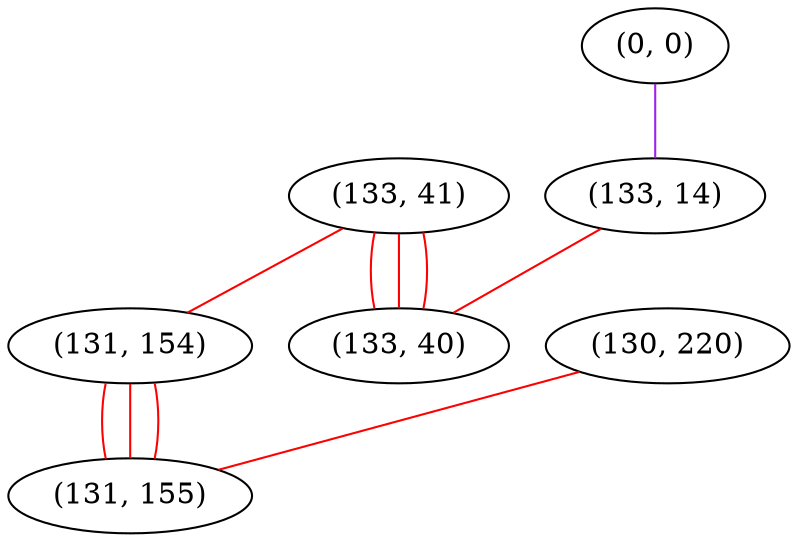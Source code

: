 graph "" {
"(133, 41)";
"(0, 0)";
"(130, 220)";
"(133, 14)";
"(131, 154)";
"(131, 155)";
"(133, 40)";
"(133, 41)" -- "(131, 154)"  [color=red, key=0, weight=1];
"(133, 41)" -- "(133, 40)"  [color=red, key=0, weight=1];
"(133, 41)" -- "(133, 40)"  [color=red, key=1, weight=1];
"(133, 41)" -- "(133, 40)"  [color=red, key=2, weight=1];
"(0, 0)" -- "(133, 14)"  [color=purple, key=0, weight=4];
"(130, 220)" -- "(131, 155)"  [color=red, key=0, weight=1];
"(133, 14)" -- "(133, 40)"  [color=red, key=0, weight=1];
"(131, 154)" -- "(131, 155)"  [color=red, key=0, weight=1];
"(131, 154)" -- "(131, 155)"  [color=red, key=1, weight=1];
"(131, 154)" -- "(131, 155)"  [color=red, key=2, weight=1];
}

